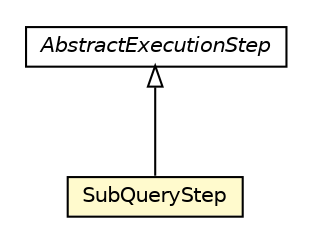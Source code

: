 #!/usr/local/bin/dot
#
# Class diagram 
# Generated by UMLGraph version R5_6-24-gf6e263 (http://www.umlgraph.org/)
#

digraph G {
	edge [fontname="Helvetica",fontsize=10,labelfontname="Helvetica",labelfontsize=10];
	node [fontname="Helvetica",fontsize=10,shape=plaintext];
	nodesep=0.25;
	ranksep=0.5;
	// com.orientechnologies.orient.core.sql.executor.SubQueryStep
	c7900294 [label=<<table title="com.orientechnologies.orient.core.sql.executor.SubQueryStep" border="0" cellborder="1" cellspacing="0" cellpadding="2" port="p" bgcolor="lemonChiffon" href="./SubQueryStep.html">
		<tr><td><table border="0" cellspacing="0" cellpadding="1">
<tr><td align="center" balign="center"> SubQueryStep </td></tr>
		</table></td></tr>
		</table>>, URL="./SubQueryStep.html", fontname="Helvetica", fontcolor="black", fontsize=10.0];
	// com.orientechnologies.orient.core.sql.executor.AbstractExecutionStep
	c7900347 [label=<<table title="com.orientechnologies.orient.core.sql.executor.AbstractExecutionStep" border="0" cellborder="1" cellspacing="0" cellpadding="2" port="p" href="./AbstractExecutionStep.html">
		<tr><td><table border="0" cellspacing="0" cellpadding="1">
<tr><td align="center" balign="center"><font face="Helvetica-Oblique"> AbstractExecutionStep </font></td></tr>
		</table></td></tr>
		</table>>, URL="./AbstractExecutionStep.html", fontname="Helvetica", fontcolor="black", fontsize=10.0];
	//com.orientechnologies.orient.core.sql.executor.SubQueryStep extends com.orientechnologies.orient.core.sql.executor.AbstractExecutionStep
	c7900347:p -> c7900294:p [dir=back,arrowtail=empty];
}

